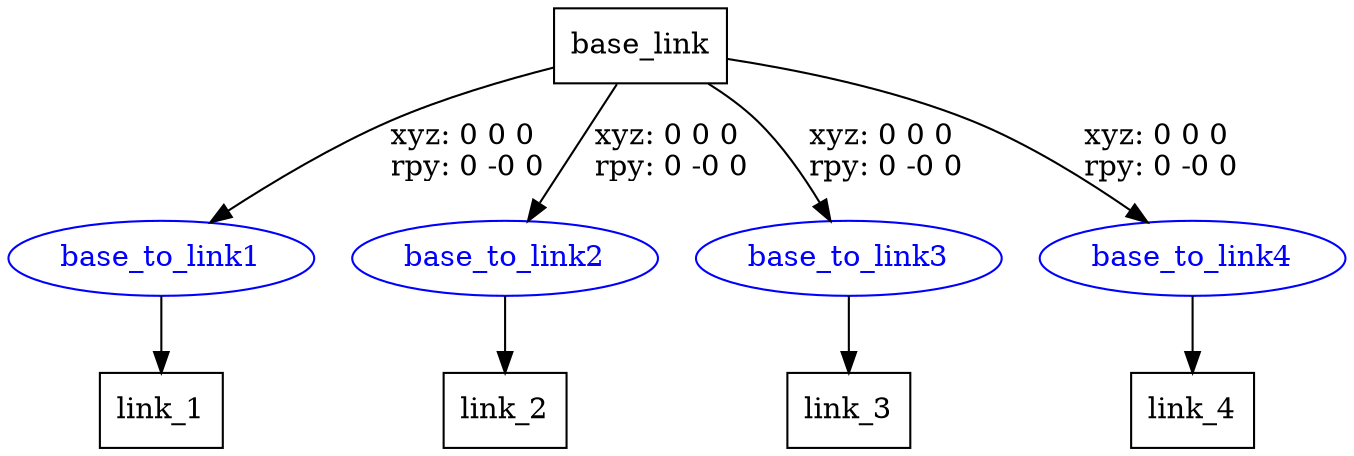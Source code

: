 digraph G {
node [shape=box];
"base_link" [label="base_link"];
"link_1" [label="link_1"];
"link_2" [label="link_2"];
"link_3" [label="link_3"];
"link_4" [label="link_4"];
node [shape=ellipse, color=blue, fontcolor=blue];
"base_link" -> "base_to_link1" [label="xyz: 0 0 0 \nrpy: 0 -0 0"]
"base_to_link1" -> "link_1"
"base_link" -> "base_to_link2" [label="xyz: 0 0 0 \nrpy: 0 -0 0"]
"base_to_link2" -> "link_2"
"base_link" -> "base_to_link3" [label="xyz: 0 0 0 \nrpy: 0 -0 0"]
"base_to_link3" -> "link_3"
"base_link" -> "base_to_link4" [label="xyz: 0 0 0 \nrpy: 0 -0 0"]
"base_to_link4" -> "link_4"
}
